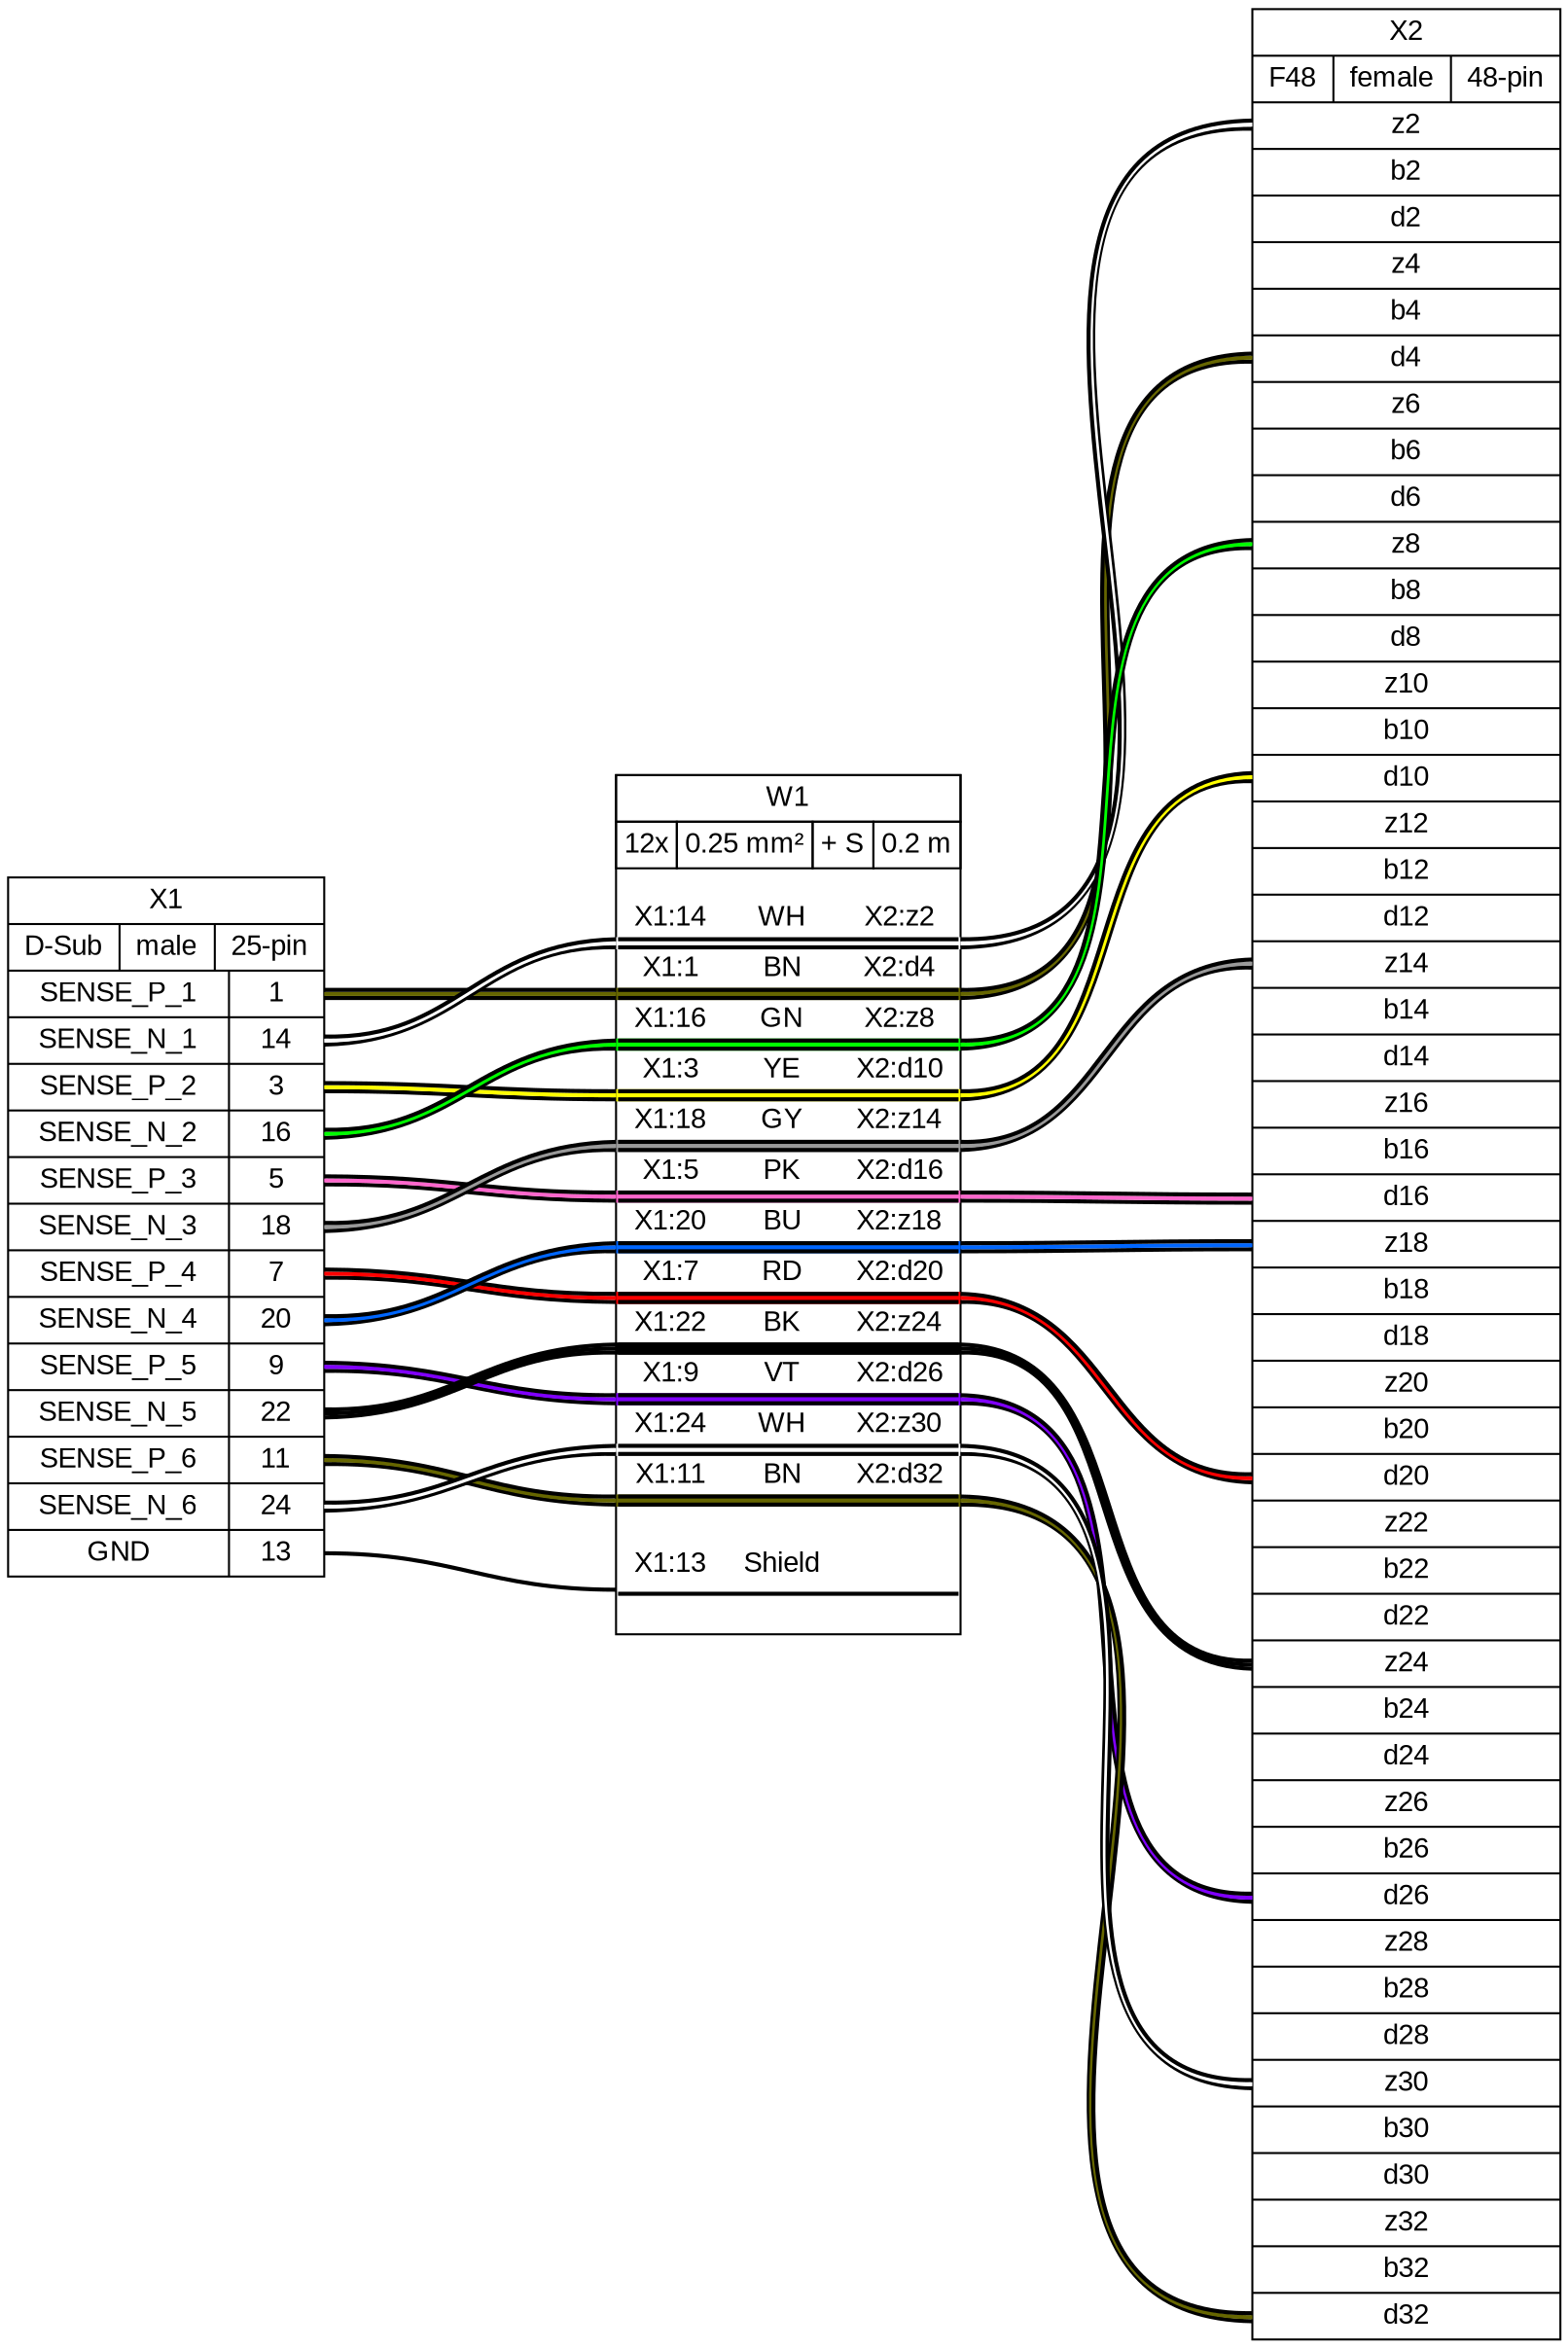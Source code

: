 graph {
// Graph generated by WireViz
// https://github.com/formatc1702/WireViz
	graph [bgcolor=white fontname=arial nodesep=0.33 rankdir=LR ranksep=2]
	node [fillcolor=white fontname=arial shape=record style=filled]
	edge [fontname=arial style=bold]
	X1 [label="X1|{D-Sub|male|25-pin}|{{SENSE_P_1|SENSE_N_1|SENSE_P_2|SENSE_N_2|SENSE_P_3|SENSE_N_3|SENSE_P_4|SENSE_N_4|SENSE_P_5|SENSE_N_5|SENSE_P_6|SENSE_N_6|GND}|{<p1r>1|<p14r>14|<p3r>3|<p16r>16|<p5r>5|<p18r>18|<p7r>7|<p20r>20|<p9r>9|<p22r>22|<p11r>11|<p24r>24|<p13r>13}}"]
	X2 [label="X2|{F48|female|48-pin}|{{<pz2l>z2|<pb2l>b2|<pd2l>d2|<pz4l>z4|<pb4l>b4|<pd4l>d4|<pz6l>z6|<pb6l>b6|<pd6l>d6|<pz8l>z8|<pb8l>b8|<pd8l>d8|<pz10l>z10|<pb10l>b10|<pd10l>d10|<pz12l>z12|<pb12l>b12|<pd12l>d12|<pz14l>z14|<pb14l>b14|<pd14l>d14|<pz16l>z16|<pb16l>b16|<pd16l>d16|<pz18l>z18|<pb18l>b18|<pd18l>d18|<pz20l>z20|<pb20l>b20|<pd20l>d20|<pz22l>z22|<pb22l>b22|<pd22l>d22|<pz24l>z24|<pb24l>b24|<pd24l>d24|<pz26l>z26|<pb26l>b26|<pd26l>d26|<pz28l>z28|<pb28l>b28|<pd28l>d28|<pz30l>z30|<pb30l>b30|<pd30l>d30|<pz32l>z32|<pb32l>b32|<pd32l>d32}}"]
	edge [color="#000000:#666600:#000000"]
	X1:p1r:e -- W1:w2:w
	W1:w2:e -- X2:pd4l:w
	edge [color="#000000:#ffffff:#000000"]
	X1:p14r:e -- W1:w1:w
	W1:w1:e -- X2:pz2l:w
	edge [color="#000000:#ffff00:#000000"]
	X1:p3r:e -- W1:w4:w
	W1:w4:e -- X2:pd10l:w
	edge [color="#000000:#00ff00:#000000"]
	X1:p16r:e -- W1:w3:w
	W1:w3:e -- X2:pz8l:w
	edge [color="#000000:#ff66cc:#000000"]
	X1:p5r:e -- W1:w6:w
	W1:w6:e -- X2:pd16l:w
	edge [color="#000000:#999999:#000000"]
	X1:p18r:e -- W1:w5:w
	W1:w5:e -- X2:pz14l:w
	edge [color="#000000:#ff0000:#000000"]
	X1:p7r:e -- W1:w8:w
	W1:w8:e -- X2:pd20l:w
	edge [color="#000000:#0066ff:#000000"]
	X1:p20r:e -- W1:w7:w
	W1:w7:e -- X2:pz18l:w
	edge [color="#000000:#8000ff:#000000"]
	X1:p9r:e -- W1:w10:w
	W1:w10:e -- X2:pd26l:w
	edge [color="#000000:#000000:#000000"]
	X1:p22r:e -- W1:w9:w
	W1:w9:e -- X2:pz24l:w
	edge [color="#000000:#666600:#000000"]
	X1:p11r:e -- W1:w12:w
	W1:w12:e -- X2:pd32l:w
	edge [color="#000000:#ffffff:#000000"]
	X1:p24r:e -- W1:w11:w
	W1:w11:e -- X2:pz30l:w
	edge [color="#000000"]
	X1:p13r:e -- W1:ws:w
	W1 [label=<<table border="0" cellspacing="0" cellpadding="0"><tr><td><table border="0" cellspacing="0" cellpadding="3" cellborder="1"><tr><td colspan="4">W1</td></tr><tr><td>12x</td><td>0.25 mm²</td><td>+ S</td><td>0.2 m</td></tr></table></td></tr><tr><td>&nbsp;</td></tr><tr><td><table border="0" cellspacing="0" cellborder="0"><tr><td>X1:14</td><td>WH</td><td>X2:z2</td></tr><tr><td colspan="3" cellpadding="0" height="6" bgcolor="#ffffff" border="2" sides="tb" port="w1"></td></tr><tr><td>X1:1</td><td>BN</td><td>X2:d4</td></tr><tr><td colspan="3" cellpadding="0" height="6" bgcolor="#666600" border="2" sides="tb" port="w2"></td></tr><tr><td>X1:16</td><td>GN</td><td>X2:z8</td></tr><tr><td colspan="3" cellpadding="0" height="6" bgcolor="#00ff00" border="2" sides="tb" port="w3"></td></tr><tr><td>X1:3</td><td>YE</td><td>X2:d10</td></tr><tr><td colspan="3" cellpadding="0" height="6" bgcolor="#ffff00" border="2" sides="tb" port="w4"></td></tr><tr><td>X1:18</td><td>GY</td><td>X2:z14</td></tr><tr><td colspan="3" cellpadding="0" height="6" bgcolor="#999999" border="2" sides="tb" port="w5"></td></tr><tr><td>X1:5</td><td>PK</td><td>X2:d16</td></tr><tr><td colspan="3" cellpadding="0" height="6" bgcolor="#ff66cc" border="2" sides="tb" port="w6"></td></tr><tr><td>X1:20</td><td>BU</td><td>X2:z18</td></tr><tr><td colspan="3" cellpadding="0" height="6" bgcolor="#0066ff" border="2" sides="tb" port="w7"></td></tr><tr><td>X1:7</td><td>RD</td><td>X2:d20</td></tr><tr><td colspan="3" cellpadding="0" height="6" bgcolor="#ff0000" border="2" sides="tb" port="w8"></td></tr><tr><td>X1:22</td><td>BK</td><td>X2:z24</td></tr><tr><td colspan="3" cellpadding="0" height="6" bgcolor="#000000" border="2" sides="tb" port="w9"></td></tr><tr><td>X1:9</td><td>VT</td><td>X2:d26</td></tr><tr><td colspan="3" cellpadding="0" height="6" bgcolor="#8000ff" border="2" sides="tb" port="w10"></td></tr><tr><td>X1:24</td><td>WH</td><td>X2:z30</td></tr><tr><td colspan="3" cellpadding="0" height="6" bgcolor="#ffffff" border="2" sides="tb" port="w11"></td></tr><tr><td>X1:11</td><td>BN</td><td>X2:d32</td></tr><tr><td colspan="3" cellpadding="0" height="6" bgcolor="#666600" border="2" sides="tb" port="w12"></td></tr><tr><td>&nbsp;</td></tr><tr><td>X1:13</td><td>Shield</td><td><!-- s_out --></td></tr><tr><td colspan="3" cellpadding="0" height="6" border="2" sides="b" port="ws"></td></tr><tr><td>&nbsp;</td></tr></table></td></tr></table>> fillcolor=white margin=0 shape=box style=""]
}
